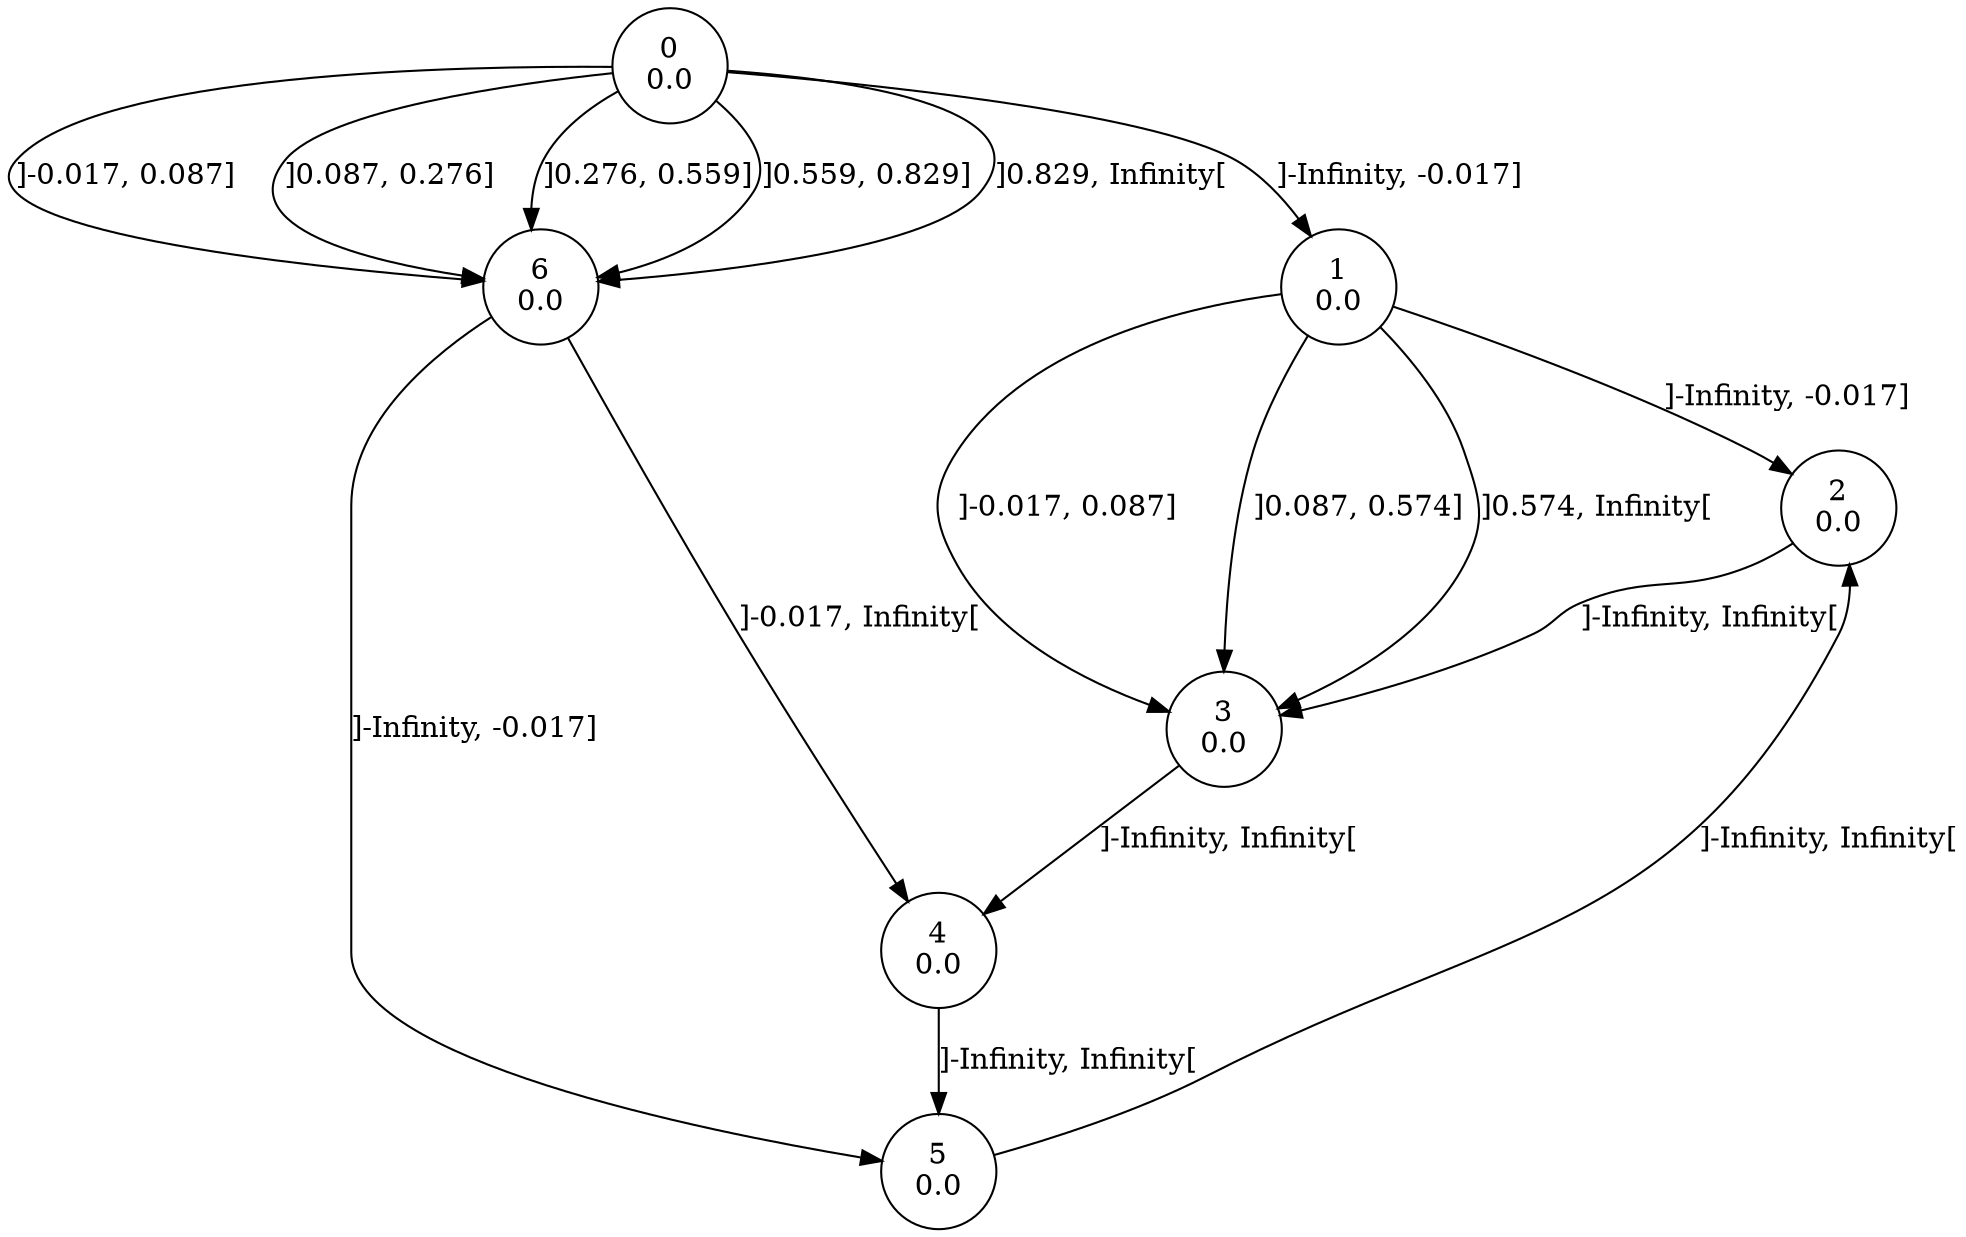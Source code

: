 digraph a {
0 [shape=circle, label="0\n0.0"];
	0->1 [ label="]-Infinity, -0.017]"];
	0->6 [ label="]-0.017, 0.087]"];
	0->6 [ label="]0.087, 0.276]"];
	0->6 [ label="]0.276, 0.559]"];
	0->6 [ label="]0.559, 0.829]"];
	0->6 [ label="]0.829, Infinity["];
1 [shape=circle, label="1\n0.0"];
	1->2 [ label="]-Infinity, -0.017]"];
	1->3 [ label="]-0.017, 0.087]"];
	1->3 [ label="]0.087, 0.574]"];
	1->3 [ label="]0.574, Infinity["];
2 [shape=circle, label="2\n0.0"];
	2->3 [ label="]-Infinity, Infinity["];
3 [shape=circle, label="3\n0.0"];
	3->4 [ label="]-Infinity, Infinity["];
4 [shape=circle, label="4\n0.0"];
	4->5 [ label="]-Infinity, Infinity["];
5 [shape=circle, label="5\n0.0"];
	5->2 [ label="]-Infinity, Infinity["];
6 [shape=circle, label="6\n0.0"];
	6->5 [ label="]-Infinity, -0.017]"];
	6->4 [ label="]-0.017, Infinity["];
}